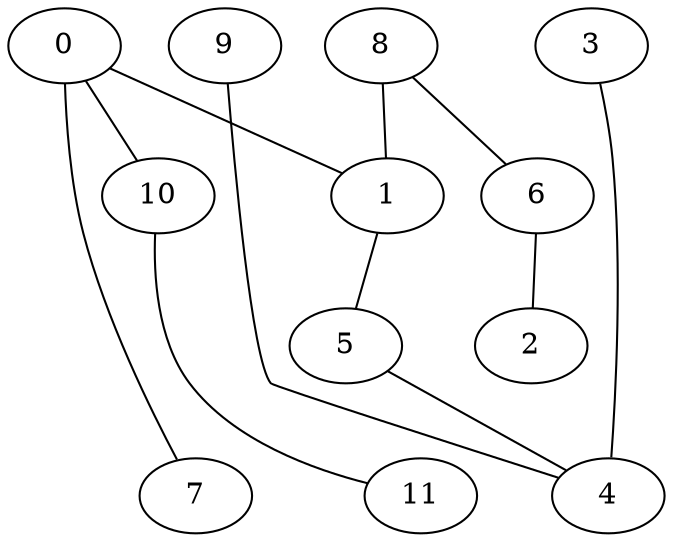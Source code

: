 strict graph {


	"8" [  weight=0 ];

	"8" -- "1" [  weight=0 ];

	"8" -- "6" [  weight=0 ];

	"0" [  weight=0 ];

	"0" -- "7" [  weight=0 ];

	"0" -- "10" [  weight=0 ];

	"0" -- "1" [  weight=0 ];

	"9" [  weight=0 ];

	"9" -- "4" [  weight=0 ];

	"7" [  weight=0 ];

	"7" [  weight=0 ];

	"10" [  weight=0 ];

	"10" [  weight=0 ];

	"10" -- "11" [  weight=0 ];

	"1" [  weight=0 ];

	"1" -- "5" [  weight=0 ];

	"1" [  weight=0 ];

	"1" -- "8" [  weight=0 ];

	"6" [  weight=0 ];

	"6" -- "8" [  weight=0 ];

	"6" -- "2" [  weight=0 ];

	"5" [  weight=0 ];

	"5" -- "4" [  weight=0 ];

	"5" -- "1" [  weight=0 ];

	"11" [  weight=0 ];

	"11" -- "10" [  weight=0 ];

	"3" [  weight=0 ];

	"3" -- "4" [  weight=0 ];

	"2" [  weight=0 ];

	"2" -- "6" [  weight=0 ];

	"4" [  weight=0 ];

	"4" -- "9" [  weight=0 ];

	"4" -- "5" [  weight=0 ];

	"4" -- "3" [  weight=0 ];

}

